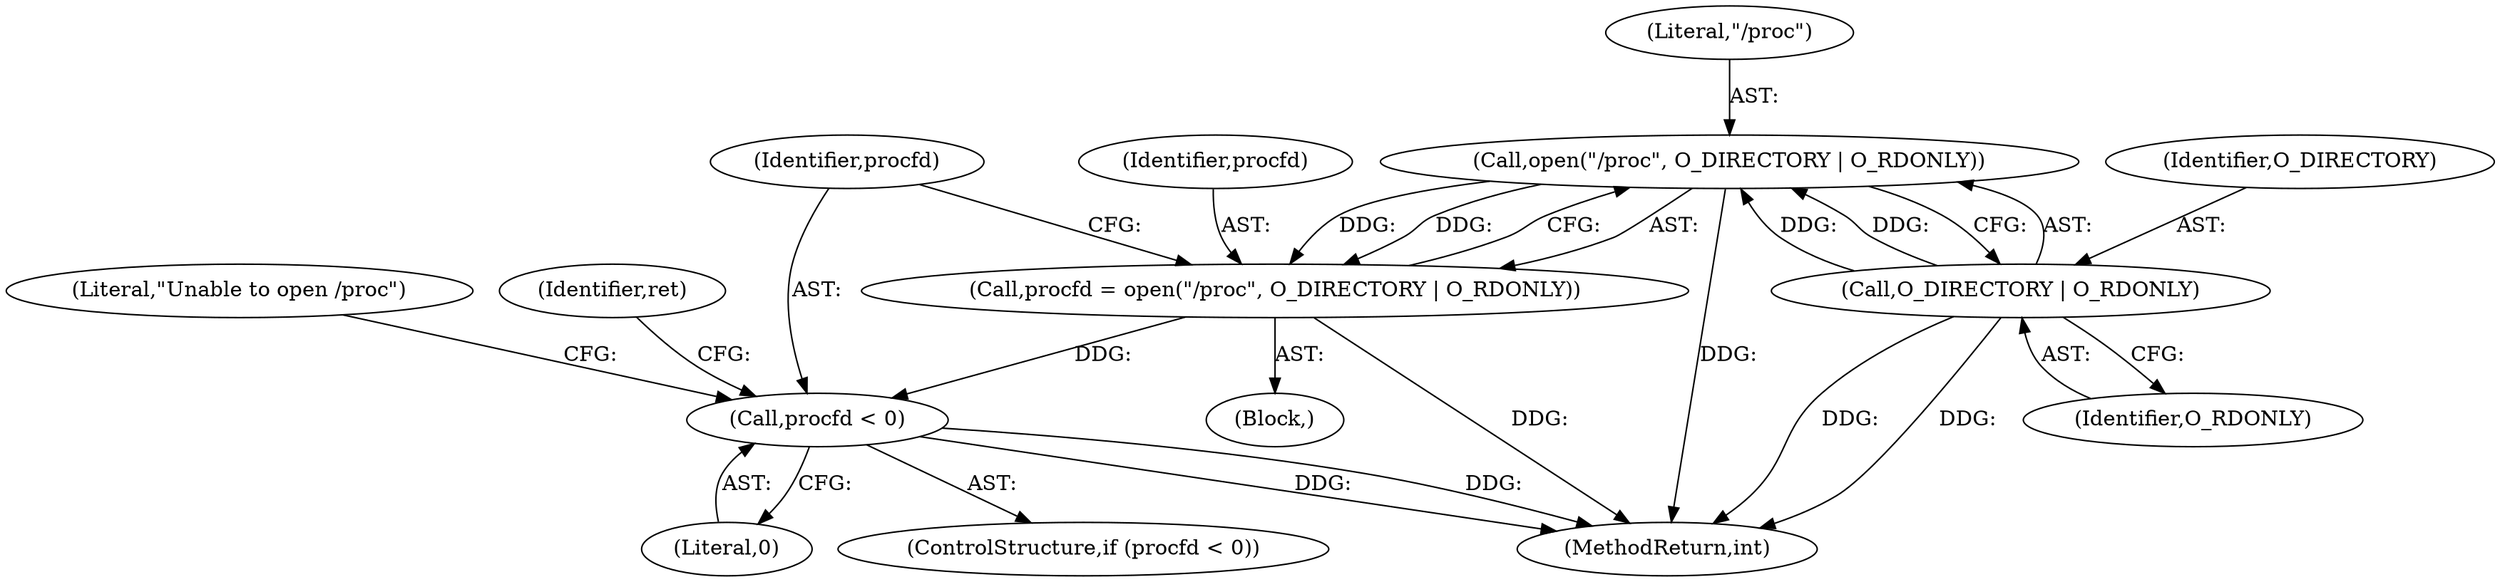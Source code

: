 digraph "0_lxc_5c3fcae78b63ac9dd56e36075903921bd9461f9e_0@API" {
"1000538" [label="(Call,open(\"/proc\", O_DIRECTORY | O_RDONLY))"];
"1000540" [label="(Call,O_DIRECTORY | O_RDONLY)"];
"1000536" [label="(Call,procfd = open(\"/proc\", O_DIRECTORY | O_RDONLY))"];
"1000544" [label="(Call,procfd < 0)"];
"1000544" [label="(Call,procfd < 0)"];
"1000540" [label="(Call,O_DIRECTORY | O_RDONLY)"];
"1000538" [label="(Call,open(\"/proc\", O_DIRECTORY | O_RDONLY))"];
"1000536" [label="(Call,procfd = open(\"/proc\", O_DIRECTORY | O_RDONLY))"];
"1000541" [label="(Identifier,O_DIRECTORY)"];
"1000546" [label="(Literal,0)"];
"1000134" [label="(Block,)"];
"1000549" [label="(Literal,\"Unable to open /proc\")"];
"1000539" [label="(Literal,\"/proc\")"];
"1000543" [label="(ControlStructure,if (procfd < 0))"];
"1000545" [label="(Identifier,procfd)"];
"1000559" [label="(Identifier,ret)"];
"1000542" [label="(Identifier,O_RDONLY)"];
"1000658" [label="(MethodReturn,int)"];
"1000537" [label="(Identifier,procfd)"];
"1000538" -> "1000536"  [label="AST: "];
"1000538" -> "1000540"  [label="CFG: "];
"1000539" -> "1000538"  [label="AST: "];
"1000540" -> "1000538"  [label="AST: "];
"1000536" -> "1000538"  [label="CFG: "];
"1000538" -> "1000658"  [label="DDG: "];
"1000538" -> "1000536"  [label="DDG: "];
"1000538" -> "1000536"  [label="DDG: "];
"1000540" -> "1000538"  [label="DDG: "];
"1000540" -> "1000538"  [label="DDG: "];
"1000540" -> "1000542"  [label="CFG: "];
"1000541" -> "1000540"  [label="AST: "];
"1000542" -> "1000540"  [label="AST: "];
"1000540" -> "1000658"  [label="DDG: "];
"1000540" -> "1000658"  [label="DDG: "];
"1000536" -> "1000134"  [label="AST: "];
"1000537" -> "1000536"  [label="AST: "];
"1000545" -> "1000536"  [label="CFG: "];
"1000536" -> "1000658"  [label="DDG: "];
"1000536" -> "1000544"  [label="DDG: "];
"1000544" -> "1000543"  [label="AST: "];
"1000544" -> "1000546"  [label="CFG: "];
"1000545" -> "1000544"  [label="AST: "];
"1000546" -> "1000544"  [label="AST: "];
"1000549" -> "1000544"  [label="CFG: "];
"1000559" -> "1000544"  [label="CFG: "];
"1000544" -> "1000658"  [label="DDG: "];
"1000544" -> "1000658"  [label="DDG: "];
}
